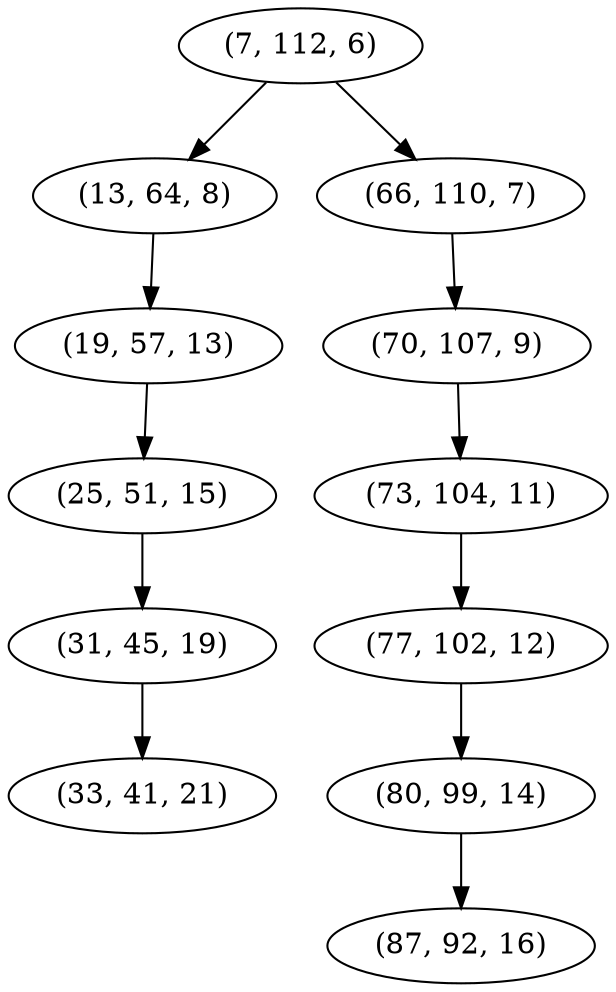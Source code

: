 digraph tree {
    "(7, 112, 6)";
    "(13, 64, 8)";
    "(19, 57, 13)";
    "(25, 51, 15)";
    "(31, 45, 19)";
    "(33, 41, 21)";
    "(66, 110, 7)";
    "(70, 107, 9)";
    "(73, 104, 11)";
    "(77, 102, 12)";
    "(80, 99, 14)";
    "(87, 92, 16)";
    "(7, 112, 6)" -> "(13, 64, 8)";
    "(7, 112, 6)" -> "(66, 110, 7)";
    "(13, 64, 8)" -> "(19, 57, 13)";
    "(19, 57, 13)" -> "(25, 51, 15)";
    "(25, 51, 15)" -> "(31, 45, 19)";
    "(31, 45, 19)" -> "(33, 41, 21)";
    "(66, 110, 7)" -> "(70, 107, 9)";
    "(70, 107, 9)" -> "(73, 104, 11)";
    "(73, 104, 11)" -> "(77, 102, 12)";
    "(77, 102, 12)" -> "(80, 99, 14)";
    "(80, 99, 14)" -> "(87, 92, 16)";
}
